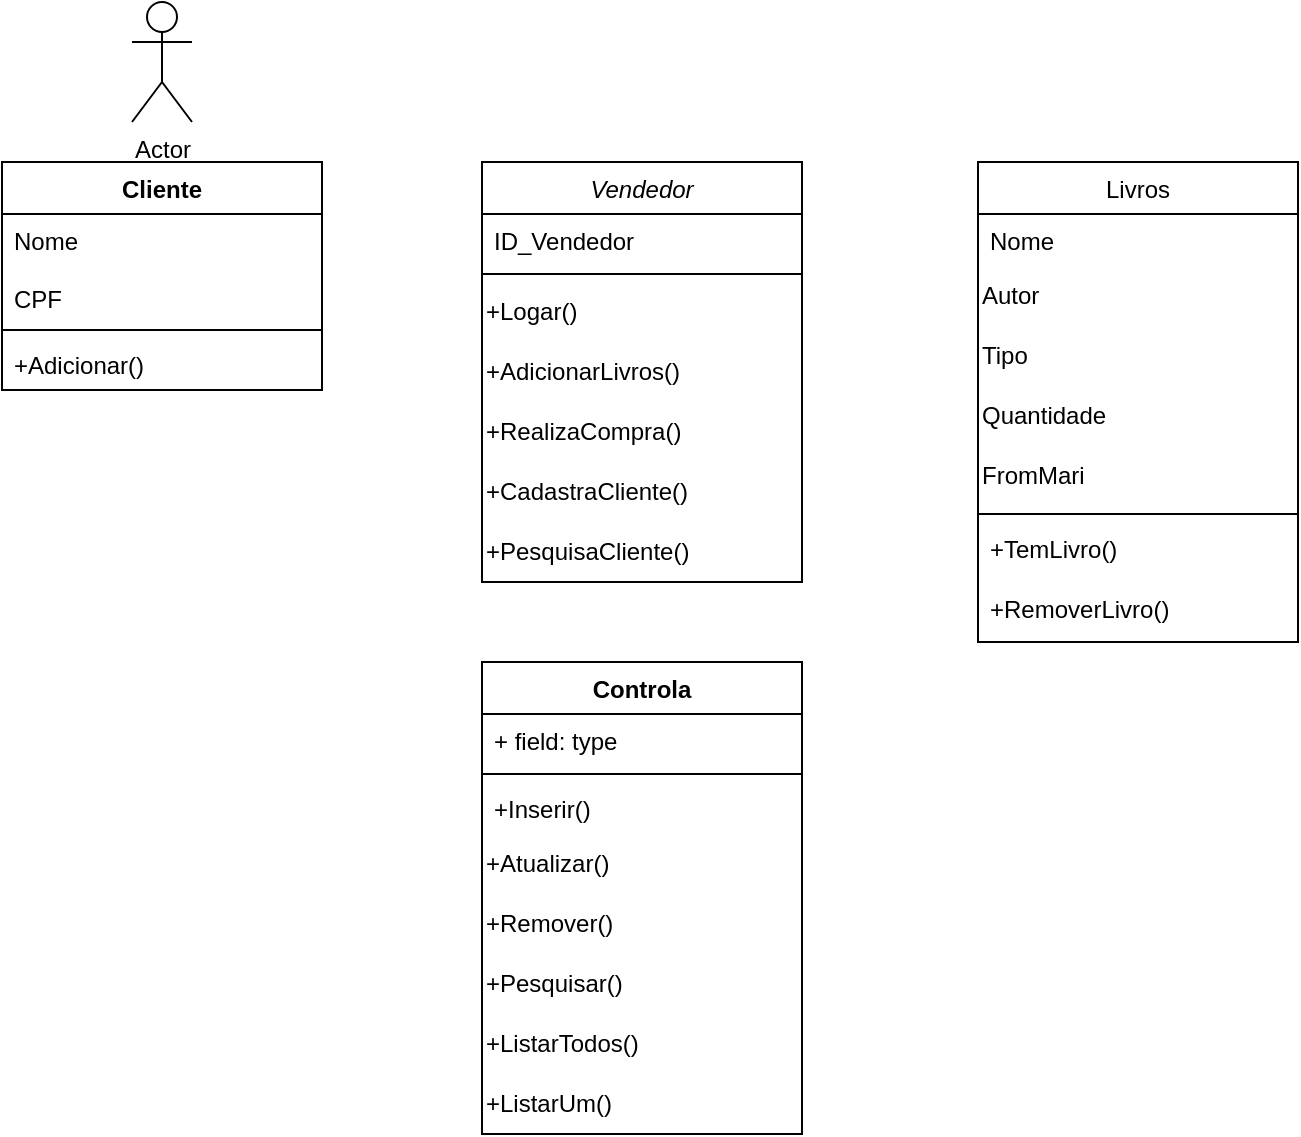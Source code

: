 <mxfile version="24.0.1" type="github">
  <diagram id="C5RBs43oDa-KdzZeNtuy" name="Page-1">
    <mxGraphModel dx="1154" dy="564" grid="1" gridSize="10" guides="1" tooltips="1" connect="1" arrows="1" fold="1" page="1" pageScale="1" pageWidth="827" pageHeight="1169" math="0" shadow="0">
      <root>
        <mxCell id="WIyWlLk6GJQsqaUBKTNV-0" />
        <mxCell id="WIyWlLk6GJQsqaUBKTNV-1" parent="WIyWlLk6GJQsqaUBKTNV-0" />
        <mxCell id="zkfFHV4jXpPFQw0GAbJ--0" value="Vendedor" style="swimlane;fontStyle=2;align=center;verticalAlign=top;childLayout=stackLayout;horizontal=1;startSize=26;horizontalStack=0;resizeParent=1;resizeLast=0;collapsible=1;marginBottom=0;rounded=0;shadow=0;strokeWidth=1;" parent="WIyWlLk6GJQsqaUBKTNV-1" vertex="1">
          <mxGeometry x="260" y="120" width="160" height="210" as="geometry">
            <mxRectangle x="230" y="140" width="160" height="26" as="alternateBounds" />
          </mxGeometry>
        </mxCell>
        <mxCell id="zkfFHV4jXpPFQw0GAbJ--1" value="ID_Vendedor" style="text;align=left;verticalAlign=top;spacingLeft=4;spacingRight=4;overflow=hidden;rotatable=0;points=[[0,0.5],[1,0.5]];portConstraint=eastwest;" parent="zkfFHV4jXpPFQw0GAbJ--0" vertex="1">
          <mxGeometry y="26" width="160" height="26" as="geometry" />
        </mxCell>
        <mxCell id="zkfFHV4jXpPFQw0GAbJ--4" value="" style="line;html=1;strokeWidth=1;align=left;verticalAlign=middle;spacingTop=-1;spacingLeft=3;spacingRight=3;rotatable=0;labelPosition=right;points=[];portConstraint=eastwest;" parent="zkfFHV4jXpPFQw0GAbJ--0" vertex="1">
          <mxGeometry y="52" width="160" height="8" as="geometry" />
        </mxCell>
        <mxCell id="5as5_PsOEitrogNu9ph4-9" value="&lt;div align=&quot;left&quot;&gt;+Logar()&lt;/div&gt;" style="text;html=1;align=left;verticalAlign=middle;resizable=0;points=[];autosize=1;strokeColor=none;fillColor=none;" vertex="1" parent="zkfFHV4jXpPFQw0GAbJ--0">
          <mxGeometry y="60" width="160" height="30" as="geometry" />
        </mxCell>
        <mxCell id="5as5_PsOEitrogNu9ph4-10" value="+AdicionarLivros()" style="text;html=1;align=left;verticalAlign=middle;resizable=0;points=[];autosize=1;strokeColor=none;fillColor=none;" vertex="1" parent="zkfFHV4jXpPFQw0GAbJ--0">
          <mxGeometry y="90" width="160" height="30" as="geometry" />
        </mxCell>
        <mxCell id="5as5_PsOEitrogNu9ph4-11" value="+RealizaCompra()" style="text;html=1;align=left;verticalAlign=middle;resizable=0;points=[];autosize=1;strokeColor=none;fillColor=none;" vertex="1" parent="zkfFHV4jXpPFQw0GAbJ--0">
          <mxGeometry y="120" width="160" height="30" as="geometry" />
        </mxCell>
        <mxCell id="5as5_PsOEitrogNu9ph4-12" value="+CadastraCliente()" style="text;html=1;align=left;verticalAlign=middle;resizable=0;points=[];autosize=1;strokeColor=none;fillColor=none;" vertex="1" parent="zkfFHV4jXpPFQw0GAbJ--0">
          <mxGeometry y="150" width="160" height="30" as="geometry" />
        </mxCell>
        <mxCell id="5as5_PsOEitrogNu9ph4-13" value="+PesquisaCliente()" style="text;html=1;align=left;verticalAlign=middle;resizable=0;points=[];autosize=1;strokeColor=none;fillColor=none;" vertex="1" parent="zkfFHV4jXpPFQw0GAbJ--0">
          <mxGeometry y="180" width="160" height="30" as="geometry" />
        </mxCell>
        <mxCell id="zkfFHV4jXpPFQw0GAbJ--17" value="Livros" style="swimlane;fontStyle=0;align=center;verticalAlign=top;childLayout=stackLayout;horizontal=1;startSize=26;horizontalStack=0;resizeParent=1;resizeLast=0;collapsible=1;marginBottom=0;rounded=0;shadow=0;strokeWidth=1;" parent="WIyWlLk6GJQsqaUBKTNV-1" vertex="1">
          <mxGeometry x="508" y="120" width="160" height="240" as="geometry">
            <mxRectangle x="550" y="140" width="160" height="26" as="alternateBounds" />
          </mxGeometry>
        </mxCell>
        <mxCell id="zkfFHV4jXpPFQw0GAbJ--18" value="Nome" style="text;align=left;verticalAlign=top;spacingLeft=4;spacingRight=4;overflow=hidden;rotatable=0;points=[[0,0.5],[1,0.5]];portConstraint=eastwest;" parent="zkfFHV4jXpPFQw0GAbJ--17" vertex="1">
          <mxGeometry y="26" width="160" height="26" as="geometry" />
        </mxCell>
        <mxCell id="q0_GGzaw8S1Le7V9AiM2-17" value="Autor" style="text;html=1;align=left;verticalAlign=middle;resizable=0;points=[];autosize=1;strokeColor=none;fillColor=none;" vertex="1" parent="zkfFHV4jXpPFQw0GAbJ--17">
          <mxGeometry y="52" width="160" height="30" as="geometry" />
        </mxCell>
        <mxCell id="q0_GGzaw8S1Le7V9AiM2-18" value="&lt;div align=&quot;left&quot;&gt;Tipo&lt;/div&gt;" style="text;html=1;align=left;verticalAlign=middle;resizable=0;points=[];autosize=1;strokeColor=none;fillColor=none;" vertex="1" parent="zkfFHV4jXpPFQw0GAbJ--17">
          <mxGeometry y="82" width="160" height="30" as="geometry" />
        </mxCell>
        <mxCell id="q0_GGzaw8S1Le7V9AiM2-19" value="Quantidade" style="text;html=1;align=left;verticalAlign=middle;resizable=0;points=[];autosize=1;strokeColor=none;fillColor=none;" vertex="1" parent="zkfFHV4jXpPFQw0GAbJ--17">
          <mxGeometry y="112" width="160" height="30" as="geometry" />
        </mxCell>
        <mxCell id="q0_GGzaw8S1Le7V9AiM2-20" value="FromMari" style="text;html=1;align=left;verticalAlign=middle;resizable=0;points=[];autosize=1;strokeColor=none;fillColor=none;" vertex="1" parent="zkfFHV4jXpPFQw0GAbJ--17">
          <mxGeometry y="142" width="160" height="30" as="geometry" />
        </mxCell>
        <mxCell id="zkfFHV4jXpPFQw0GAbJ--23" value="" style="line;html=1;strokeWidth=1;align=left;verticalAlign=middle;spacingTop=-1;spacingLeft=3;spacingRight=3;rotatable=0;labelPosition=right;points=[];portConstraint=eastwest;" parent="zkfFHV4jXpPFQw0GAbJ--17" vertex="1">
          <mxGeometry y="172" width="160" height="8" as="geometry" />
        </mxCell>
        <mxCell id="5as5_PsOEitrogNu9ph4-0" value="+TemLivro()" style="text;align=left;verticalAlign=top;spacingLeft=4;spacingRight=4;overflow=hidden;rotatable=0;points=[[0,0.5],[1,0.5]];portConstraint=eastwest;" parent="zkfFHV4jXpPFQw0GAbJ--17" vertex="1">
          <mxGeometry y="180" width="160" height="30" as="geometry" />
        </mxCell>
        <mxCell id="5as5_PsOEitrogNu9ph4-1" value="+RemoverLivro()" style="text;align=left;verticalAlign=top;spacingLeft=4;spacingRight=4;overflow=hidden;rotatable=0;points=[[0,0.5],[1,0.5]];portConstraint=eastwest;" parent="zkfFHV4jXpPFQw0GAbJ--17" vertex="1">
          <mxGeometry y="210" width="160" height="30" as="geometry" />
        </mxCell>
        <mxCell id="q0_GGzaw8S1Le7V9AiM2-4" value="Controla" style="swimlane;fontStyle=1;align=center;verticalAlign=top;childLayout=stackLayout;horizontal=1;startSize=26;horizontalStack=0;resizeParent=1;resizeParentMax=0;resizeLast=0;collapsible=1;marginBottom=0;whiteSpace=wrap;html=1;" vertex="1" parent="WIyWlLk6GJQsqaUBKTNV-1">
          <mxGeometry x="260" y="370" width="160" height="236" as="geometry" />
        </mxCell>
        <mxCell id="q0_GGzaw8S1Le7V9AiM2-5" value="+ field: type" style="text;strokeColor=none;fillColor=none;align=left;verticalAlign=top;spacingLeft=4;spacingRight=4;overflow=hidden;rotatable=0;points=[[0,0.5],[1,0.5]];portConstraint=eastwest;whiteSpace=wrap;html=1;" vertex="1" parent="q0_GGzaw8S1Le7V9AiM2-4">
          <mxGeometry y="26" width="160" height="26" as="geometry" />
        </mxCell>
        <mxCell id="q0_GGzaw8S1Le7V9AiM2-6" value="" style="line;strokeWidth=1;fillColor=none;align=left;verticalAlign=middle;spacingTop=-1;spacingLeft=3;spacingRight=3;rotatable=0;labelPosition=right;points=[];portConstraint=eastwest;strokeColor=inherit;" vertex="1" parent="q0_GGzaw8S1Le7V9AiM2-4">
          <mxGeometry y="52" width="160" height="8" as="geometry" />
        </mxCell>
        <mxCell id="q0_GGzaw8S1Le7V9AiM2-7" value="+Inserir()" style="text;strokeColor=none;fillColor=none;align=left;verticalAlign=top;spacingLeft=4;spacingRight=4;overflow=hidden;rotatable=0;points=[[0,0.5],[1,0.5]];portConstraint=eastwest;whiteSpace=wrap;html=1;" vertex="1" parent="q0_GGzaw8S1Le7V9AiM2-4">
          <mxGeometry y="60" width="160" height="26" as="geometry" />
        </mxCell>
        <mxCell id="q0_GGzaw8S1Le7V9AiM2-8" value="+Atualizar()" style="text;html=1;align=left;verticalAlign=middle;resizable=0;points=[];autosize=1;strokeColor=none;fillColor=none;" vertex="1" parent="q0_GGzaw8S1Le7V9AiM2-4">
          <mxGeometry y="86" width="160" height="30" as="geometry" />
        </mxCell>
        <mxCell id="q0_GGzaw8S1Le7V9AiM2-10" value="+Remover()" style="text;html=1;align=left;verticalAlign=middle;resizable=0;points=[];autosize=1;strokeColor=none;fillColor=none;" vertex="1" parent="q0_GGzaw8S1Le7V9AiM2-4">
          <mxGeometry y="116" width="160" height="30" as="geometry" />
        </mxCell>
        <mxCell id="q0_GGzaw8S1Le7V9AiM2-9" value="+Pesquisar()" style="text;html=1;align=left;verticalAlign=middle;resizable=0;points=[];autosize=1;strokeColor=none;fillColor=none;" vertex="1" parent="q0_GGzaw8S1Le7V9AiM2-4">
          <mxGeometry y="146" width="160" height="30" as="geometry" />
        </mxCell>
        <mxCell id="q0_GGzaw8S1Le7V9AiM2-11" value="&lt;div align=&quot;left&quot;&gt;+ListarTodos()&lt;br&gt;&lt;/div&gt;" style="text;html=1;align=left;verticalAlign=middle;resizable=0;points=[];autosize=1;strokeColor=none;fillColor=none;" vertex="1" parent="q0_GGzaw8S1Le7V9AiM2-4">
          <mxGeometry y="176" width="160" height="30" as="geometry" />
        </mxCell>
        <mxCell id="q0_GGzaw8S1Le7V9AiM2-12" value="+ListarUm()" style="text;html=1;align=left;verticalAlign=middle;resizable=0;points=[];autosize=1;strokeColor=none;fillColor=none;" vertex="1" parent="q0_GGzaw8S1Le7V9AiM2-4">
          <mxGeometry y="206" width="160" height="30" as="geometry" />
        </mxCell>
        <mxCell id="zO5-gemIBGxygTYU7Dtz-0" value="Cliente" style="swimlane;fontStyle=1;align=center;verticalAlign=top;childLayout=stackLayout;horizontal=1;startSize=26;horizontalStack=0;resizeParent=1;resizeParentMax=0;resizeLast=0;collapsible=1;marginBottom=0;whiteSpace=wrap;html=1;" vertex="1" parent="WIyWlLk6GJQsqaUBKTNV-1">
          <mxGeometry x="20" y="120" width="160" height="114" as="geometry" />
        </mxCell>
        <mxCell id="zO5-gemIBGxygTYU7Dtz-1" value="Nome&lt;div&gt;&lt;br&gt;&lt;div&gt;CPF&lt;/div&gt;&lt;/div&gt;&lt;div&gt;&lt;br&gt;&lt;/div&gt;" style="text;strokeColor=none;fillColor=none;align=left;verticalAlign=top;spacingLeft=4;spacingRight=4;overflow=hidden;rotatable=0;points=[[0,0.5],[1,0.5]];portConstraint=eastwest;whiteSpace=wrap;html=1;" vertex="1" parent="zO5-gemIBGxygTYU7Dtz-0">
          <mxGeometry y="26" width="160" height="54" as="geometry" />
        </mxCell>
        <mxCell id="zO5-gemIBGxygTYU7Dtz-2" value="" style="line;strokeWidth=1;fillColor=none;align=left;verticalAlign=middle;spacingTop=-1;spacingLeft=3;spacingRight=3;rotatable=0;labelPosition=right;points=[];portConstraint=eastwest;strokeColor=inherit;" vertex="1" parent="zO5-gemIBGxygTYU7Dtz-0">
          <mxGeometry y="80" width="160" height="8" as="geometry" />
        </mxCell>
        <mxCell id="zO5-gemIBGxygTYU7Dtz-3" value="+Adicionar()" style="text;strokeColor=none;fillColor=none;align=left;verticalAlign=top;spacingLeft=4;spacingRight=4;overflow=hidden;rotatable=0;points=[[0,0.5],[1,0.5]];portConstraint=eastwest;whiteSpace=wrap;html=1;" vertex="1" parent="zO5-gemIBGxygTYU7Dtz-0">
          <mxGeometry y="88" width="160" height="26" as="geometry" />
        </mxCell>
        <mxCell id="zO5-gemIBGxygTYU7Dtz-5" value="Actor" style="shape=umlActor;verticalLabelPosition=bottom;verticalAlign=top;html=1;" vertex="1" parent="WIyWlLk6GJQsqaUBKTNV-1">
          <mxGeometry x="85" y="40" width="30" height="60" as="geometry" />
        </mxCell>
      </root>
    </mxGraphModel>
  </diagram>
</mxfile>
